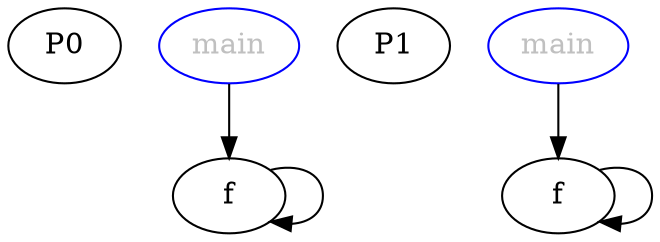 digraph G{
subgraph G0{ 
side0[label = P0]
node[color = black];
main0[label = "main",fontcolor = "grey"];
f0[label = "f",fontcolor = "black"];
main0[shape = "ellipse", color = "blue", style = "filled", fillcolor = "white"]
f0[shape = "ellipse",  style = "filled", fillcolor = "white"]
main0->f0
f0->f0
}
subgraph G1{ 
side1[label = P1]
node[color = black];
main1[label = "main",fontcolor = "grey"];
f1[label = "f",fontcolor = "black"];
main1[shape = "ellipse", color = "blue", style = "filled", fillcolor = "white"]
f1[shape = "ellipse",  style = "filled", fillcolor = "white"]
main1->f1
f1->f1
}
}
